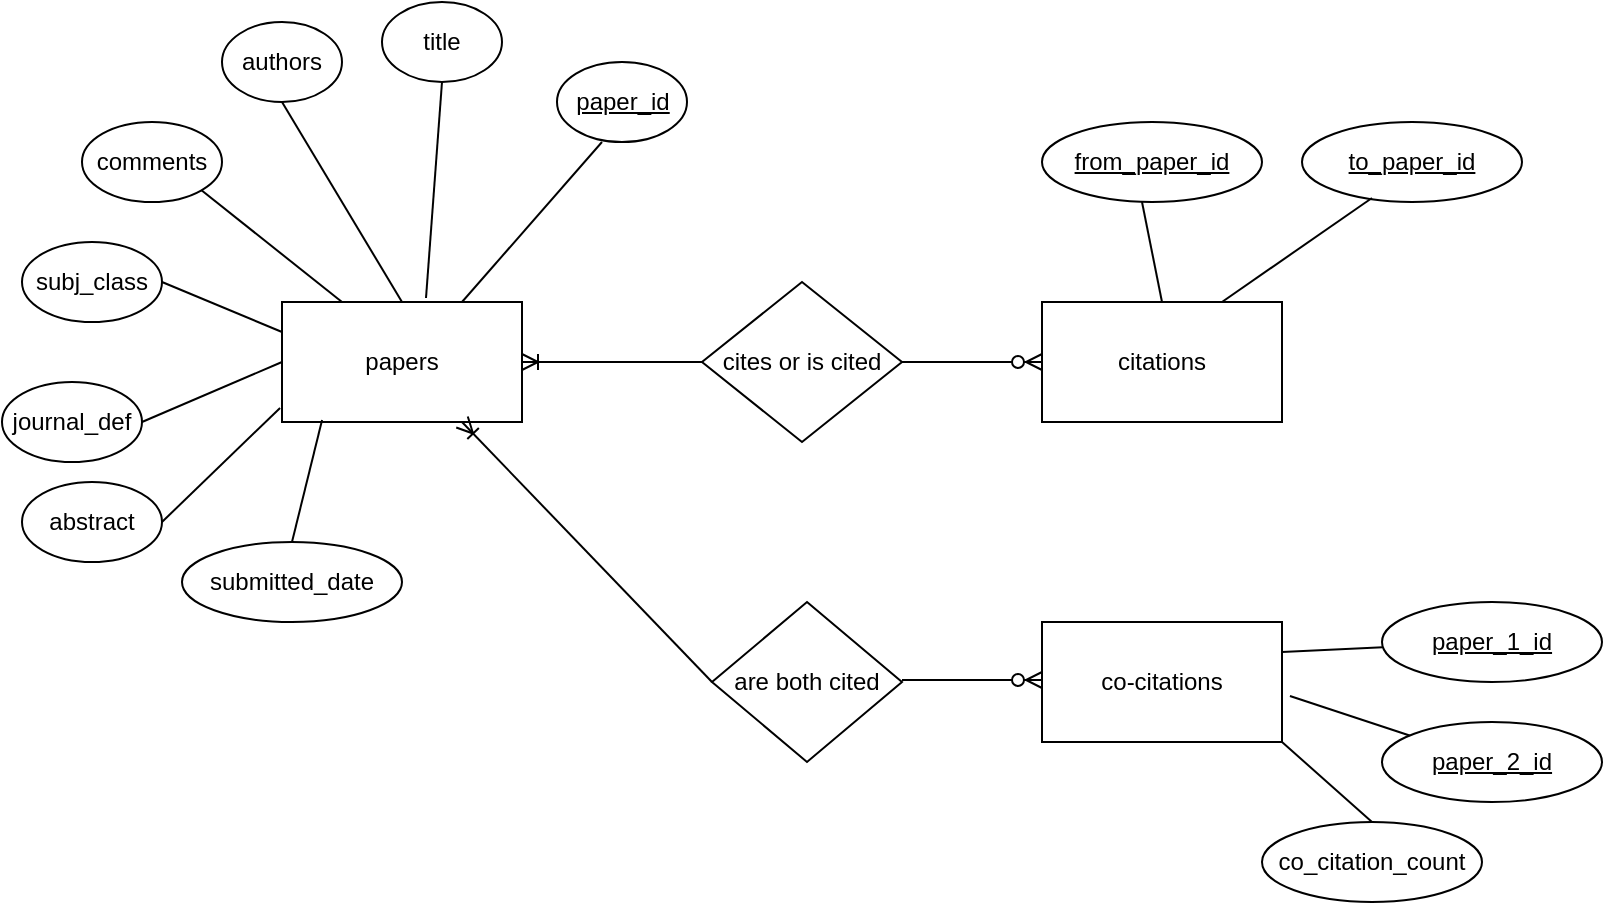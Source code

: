 <mxfile version="25.0.1">
  <diagram id="R2lEEEUBdFMjLlhIrx00" name="Page-1">
    <mxGraphModel dx="1266" dy="684" grid="1" gridSize="10" guides="1" tooltips="1" connect="1" arrows="1" fold="1" page="1" pageScale="1" pageWidth="850" pageHeight="1100" math="0" shadow="0" extFonts="Permanent Marker^https://fonts.googleapis.com/css?family=Permanent+Marker">
      <root>
        <mxCell id="0" />
        <mxCell id="1" parent="0" />
        <mxCell id="oGpo_41S_EGQBhsd543R-8" value="papers" style="rounded=0;whiteSpace=wrap;html=1;" vertex="1" parent="1">
          <mxGeometry x="170" y="290" width="120" height="60" as="geometry" />
        </mxCell>
        <mxCell id="oGpo_41S_EGQBhsd543R-10" value="co-citations" style="rounded=0;whiteSpace=wrap;html=1;" vertex="1" parent="1">
          <mxGeometry x="550" y="450" width="120" height="60" as="geometry" />
        </mxCell>
        <mxCell id="oGpo_41S_EGQBhsd543R-11" value="citations" style="rounded=0;whiteSpace=wrap;html=1;" vertex="1" parent="1">
          <mxGeometry x="550" y="290" width="120" height="60" as="geometry" />
        </mxCell>
        <mxCell id="oGpo_41S_EGQBhsd543R-12" value="cites or is cited" style="rhombus;whiteSpace=wrap;html=1;" vertex="1" parent="1">
          <mxGeometry x="380" y="280" width="100" height="80" as="geometry" />
        </mxCell>
        <mxCell id="oGpo_41S_EGQBhsd543R-15" value="&lt;u&gt;paper_id&lt;/u&gt;" style="ellipse;whiteSpace=wrap;html=1;" vertex="1" parent="1">
          <mxGeometry x="307.5" y="170" width="65" height="40" as="geometry" />
        </mxCell>
        <mxCell id="oGpo_41S_EGQBhsd543R-16" value="title" style="ellipse;whiteSpace=wrap;html=1;" vertex="1" parent="1">
          <mxGeometry x="220" y="140" width="60" height="40" as="geometry" />
        </mxCell>
        <mxCell id="oGpo_41S_EGQBhsd543R-17" value="authors" style="ellipse;whiteSpace=wrap;html=1;" vertex="1" parent="1">
          <mxGeometry x="140" y="150" width="60" height="40" as="geometry" />
        </mxCell>
        <mxCell id="oGpo_41S_EGQBhsd543R-18" value="comments" style="ellipse;whiteSpace=wrap;html=1;" vertex="1" parent="1">
          <mxGeometry x="70" y="200" width="70" height="40" as="geometry" />
        </mxCell>
        <mxCell id="oGpo_41S_EGQBhsd543R-19" value="subj_class" style="ellipse;whiteSpace=wrap;html=1;" vertex="1" parent="1">
          <mxGeometry x="40" y="260" width="70" height="40" as="geometry" />
        </mxCell>
        <mxCell id="oGpo_41S_EGQBhsd543R-20" value="journal_def" style="ellipse;whiteSpace=wrap;html=1;" vertex="1" parent="1">
          <mxGeometry x="30" y="330" width="70" height="40" as="geometry" />
        </mxCell>
        <mxCell id="oGpo_41S_EGQBhsd543R-21" value="abstract" style="ellipse;whiteSpace=wrap;html=1;" vertex="1" parent="1">
          <mxGeometry x="40" y="380" width="70" height="40" as="geometry" />
        </mxCell>
        <mxCell id="oGpo_41S_EGQBhsd543R-23" value="" style="endArrow=none;html=1;rounded=0;exitX=0.75;exitY=0;exitDx=0;exitDy=0;" edge="1" parent="1" source="oGpo_41S_EGQBhsd543R-8">
          <mxGeometry width="50" height="50" relative="1" as="geometry">
            <mxPoint x="280" y="260" as="sourcePoint" />
            <mxPoint x="330" y="210" as="targetPoint" />
          </mxGeometry>
        </mxCell>
        <mxCell id="oGpo_41S_EGQBhsd543R-24" value="" style="endArrow=none;html=1;rounded=0;exitX=0.6;exitY=-0.033;exitDx=0;exitDy=0;exitPerimeter=0;" edge="1" parent="1" source="oGpo_41S_EGQBhsd543R-8">
          <mxGeometry width="50" height="50" relative="1" as="geometry">
            <mxPoint x="180" y="260" as="sourcePoint" />
            <mxPoint x="250" y="180" as="targetPoint" />
          </mxGeometry>
        </mxCell>
        <mxCell id="oGpo_41S_EGQBhsd543R-25" value="" style="endArrow=none;html=1;rounded=0;exitX=0.5;exitY=0;exitDx=0;exitDy=0;entryX=0.5;entryY=1;entryDx=0;entryDy=0;" edge="1" parent="1" source="oGpo_41S_EGQBhsd543R-8" target="oGpo_41S_EGQBhsd543R-17">
          <mxGeometry width="50" height="50" relative="1" as="geometry">
            <mxPoint x="252" y="298" as="sourcePoint" />
            <mxPoint x="260" y="190" as="targetPoint" />
          </mxGeometry>
        </mxCell>
        <mxCell id="oGpo_41S_EGQBhsd543R-26" value="" style="endArrow=none;html=1;rounded=0;exitX=0.25;exitY=0;exitDx=0;exitDy=0;entryX=1;entryY=1;entryDx=0;entryDy=0;" edge="1" parent="1" source="oGpo_41S_EGQBhsd543R-8" target="oGpo_41S_EGQBhsd543R-18">
          <mxGeometry width="50" height="50" relative="1" as="geometry">
            <mxPoint x="240" y="300" as="sourcePoint" />
            <mxPoint x="180" y="200" as="targetPoint" />
          </mxGeometry>
        </mxCell>
        <mxCell id="oGpo_41S_EGQBhsd543R-27" value="" style="endArrow=none;html=1;rounded=0;exitX=0;exitY=0.25;exitDx=0;exitDy=0;entryX=1;entryY=0.5;entryDx=0;entryDy=0;" edge="1" parent="1" source="oGpo_41S_EGQBhsd543R-8" target="oGpo_41S_EGQBhsd543R-19">
          <mxGeometry width="50" height="50" relative="1" as="geometry">
            <mxPoint x="210" y="300" as="sourcePoint" />
            <mxPoint x="140" y="244" as="targetPoint" />
          </mxGeometry>
        </mxCell>
        <mxCell id="oGpo_41S_EGQBhsd543R-28" value="" style="endArrow=none;html=1;rounded=0;entryX=1;entryY=0.5;entryDx=0;entryDy=0;exitX=0;exitY=0.5;exitDx=0;exitDy=0;" edge="1" parent="1" source="oGpo_41S_EGQBhsd543R-8" target="oGpo_41S_EGQBhsd543R-20">
          <mxGeometry width="50" height="50" relative="1" as="geometry">
            <mxPoint x="150" y="330" as="sourcePoint" />
            <mxPoint x="120" y="290" as="targetPoint" />
          </mxGeometry>
        </mxCell>
        <mxCell id="oGpo_41S_EGQBhsd543R-29" value="" style="endArrow=none;html=1;rounded=0;entryX=1;entryY=0.5;entryDx=0;entryDy=0;exitX=-0.008;exitY=0.883;exitDx=0;exitDy=0;exitPerimeter=0;" edge="1" parent="1" source="oGpo_41S_EGQBhsd543R-8" target="oGpo_41S_EGQBhsd543R-21">
          <mxGeometry width="50" height="50" relative="1" as="geometry">
            <mxPoint x="180" y="330" as="sourcePoint" />
            <mxPoint x="110" y="360" as="targetPoint" />
          </mxGeometry>
        </mxCell>
        <mxCell id="oGpo_41S_EGQBhsd543R-30" value="submitted_date" style="ellipse;whiteSpace=wrap;html=1;" vertex="1" parent="1">
          <mxGeometry x="120" y="410" width="110" height="40" as="geometry" />
        </mxCell>
        <mxCell id="oGpo_41S_EGQBhsd543R-33" value="" style="endArrow=none;html=1;rounded=0;entryX=0.5;entryY=0;entryDx=0;entryDy=0;exitX=0.167;exitY=0.983;exitDx=0;exitDy=0;exitPerimeter=0;" edge="1" parent="1" source="oGpo_41S_EGQBhsd543R-8" target="oGpo_41S_EGQBhsd543R-30">
          <mxGeometry width="50" height="50" relative="1" as="geometry">
            <mxPoint x="179" y="353" as="sourcePoint" />
            <mxPoint x="120" y="410" as="targetPoint" />
          </mxGeometry>
        </mxCell>
        <mxCell id="oGpo_41S_EGQBhsd543R-34" value="are both cited" style="rhombus;whiteSpace=wrap;html=1;" vertex="1" parent="1">
          <mxGeometry x="385" y="440" width="95" height="80" as="geometry" />
        </mxCell>
        <mxCell id="oGpo_41S_EGQBhsd543R-36" value="&lt;u&gt;from_paper_id&lt;/u&gt;" style="ellipse;whiteSpace=wrap;html=1;" vertex="1" parent="1">
          <mxGeometry x="550" y="200" width="110" height="40" as="geometry" />
        </mxCell>
        <mxCell id="oGpo_41S_EGQBhsd543R-37" value="&lt;u&gt;to_paper_id&lt;/u&gt;" style="ellipse;whiteSpace=wrap;html=1;" vertex="1" parent="1">
          <mxGeometry x="680" y="200" width="110" height="40" as="geometry" />
        </mxCell>
        <mxCell id="oGpo_41S_EGQBhsd543R-38" value="" style="endArrow=none;html=1;rounded=0;exitX=0.5;exitY=0;exitDx=0;exitDy=0;" edge="1" parent="1" source="oGpo_41S_EGQBhsd543R-11">
          <mxGeometry width="50" height="50" relative="1" as="geometry">
            <mxPoint x="530" y="320" as="sourcePoint" />
            <mxPoint x="600" y="240" as="targetPoint" />
          </mxGeometry>
        </mxCell>
        <mxCell id="oGpo_41S_EGQBhsd543R-39" value="" style="endArrow=none;html=1;rounded=0;entryX=0.318;entryY=0.95;entryDx=0;entryDy=0;entryPerimeter=0;" edge="1" parent="1" target="oGpo_41S_EGQBhsd543R-37">
          <mxGeometry width="50" height="50" relative="1" as="geometry">
            <mxPoint x="640" y="290" as="sourcePoint" />
            <mxPoint x="610" y="250" as="targetPoint" />
          </mxGeometry>
        </mxCell>
        <mxCell id="oGpo_41S_EGQBhsd543R-40" value="&lt;u&gt;paper_1_id&lt;/u&gt;" style="ellipse;whiteSpace=wrap;html=1;" vertex="1" parent="1">
          <mxGeometry x="720" y="440" width="110" height="40" as="geometry" />
        </mxCell>
        <mxCell id="oGpo_41S_EGQBhsd543R-41" value="&lt;u&gt;paper_2_id&lt;/u&gt;" style="ellipse;whiteSpace=wrap;html=1;" vertex="1" parent="1">
          <mxGeometry x="720" y="500" width="110" height="40" as="geometry" />
        </mxCell>
        <mxCell id="oGpo_41S_EGQBhsd543R-42" value="co_citation_count" style="ellipse;whiteSpace=wrap;html=1;" vertex="1" parent="1">
          <mxGeometry x="660" y="550" width="110" height="40" as="geometry" />
        </mxCell>
        <mxCell id="oGpo_41S_EGQBhsd543R-43" value="" style="endArrow=none;html=1;rounded=0;exitX=1;exitY=0.25;exitDx=0;exitDy=0;" edge="1" parent="1" source="oGpo_41S_EGQBhsd543R-10" target="oGpo_41S_EGQBhsd543R-40">
          <mxGeometry width="50" height="50" relative="1" as="geometry">
            <mxPoint x="620" y="300" as="sourcePoint" />
            <mxPoint x="610" y="250" as="targetPoint" />
          </mxGeometry>
        </mxCell>
        <mxCell id="oGpo_41S_EGQBhsd543R-44" value="" style="endArrow=none;html=1;rounded=0;exitX=1.033;exitY=0.617;exitDx=0;exitDy=0;exitPerimeter=0;" edge="1" parent="1" source="oGpo_41S_EGQBhsd543R-10" target="oGpo_41S_EGQBhsd543R-41">
          <mxGeometry width="50" height="50" relative="1" as="geometry">
            <mxPoint x="680" y="475" as="sourcePoint" />
            <mxPoint x="730" y="473" as="targetPoint" />
          </mxGeometry>
        </mxCell>
        <mxCell id="oGpo_41S_EGQBhsd543R-45" value="" style="endArrow=none;html=1;rounded=0;exitX=1;exitY=1;exitDx=0;exitDy=0;entryX=0.5;entryY=0;entryDx=0;entryDy=0;" edge="1" parent="1" source="oGpo_41S_EGQBhsd543R-10" target="oGpo_41S_EGQBhsd543R-42">
          <mxGeometry width="50" height="50" relative="1" as="geometry">
            <mxPoint x="684" y="497" as="sourcePoint" />
            <mxPoint x="744" y="517" as="targetPoint" />
          </mxGeometry>
        </mxCell>
        <mxCell id="oGpo_41S_EGQBhsd543R-52" value="" style="fontSize=12;html=1;endArrow=ERoneToMany;rounded=0;exitX=0;exitY=0.5;exitDx=0;exitDy=0;" edge="1" parent="1" source="oGpo_41S_EGQBhsd543R-12">
          <mxGeometry width="100" height="100" relative="1" as="geometry">
            <mxPoint x="380" y="300" as="sourcePoint" />
            <mxPoint x="290" y="320" as="targetPoint" />
          </mxGeometry>
        </mxCell>
        <mxCell id="oGpo_41S_EGQBhsd543R-54" value="" style="fontSize=12;html=1;endArrow=ERzeroToMany;endFill=1;rounded=0;entryX=0;entryY=0.5;entryDx=0;entryDy=0;exitX=1;exitY=0.5;exitDx=0;exitDy=0;" edge="1" parent="1" source="oGpo_41S_EGQBhsd543R-12" target="oGpo_41S_EGQBhsd543R-11">
          <mxGeometry width="100" height="100" relative="1" as="geometry">
            <mxPoint x="490" y="400" as="sourcePoint" />
            <mxPoint x="590" y="300" as="targetPoint" />
          </mxGeometry>
        </mxCell>
        <mxCell id="oGpo_41S_EGQBhsd543R-55" value="" style="fontSize=12;html=1;endArrow=ERzeroToMany;endFill=1;rounded=0;entryX=0;entryY=0.5;entryDx=0;entryDy=0;exitX=1;exitY=0.5;exitDx=0;exitDy=0;" edge="1" parent="1">
          <mxGeometry width="100" height="100" relative="1" as="geometry">
            <mxPoint x="480" y="479" as="sourcePoint" />
            <mxPoint x="550" y="479" as="targetPoint" />
          </mxGeometry>
        </mxCell>
        <mxCell id="oGpo_41S_EGQBhsd543R-56" value="" style="fontSize=12;html=1;endArrow=ERoneToMany;rounded=0;exitX=0;exitY=0.5;exitDx=0;exitDy=0;entryX=0.75;entryY=1;entryDx=0;entryDy=0;" edge="1" parent="1" source="oGpo_41S_EGQBhsd543R-34" target="oGpo_41S_EGQBhsd543R-8">
          <mxGeometry width="100" height="100" relative="1" as="geometry">
            <mxPoint x="390" y="330" as="sourcePoint" />
            <mxPoint x="300" y="330" as="targetPoint" />
          </mxGeometry>
        </mxCell>
      </root>
    </mxGraphModel>
  </diagram>
</mxfile>
